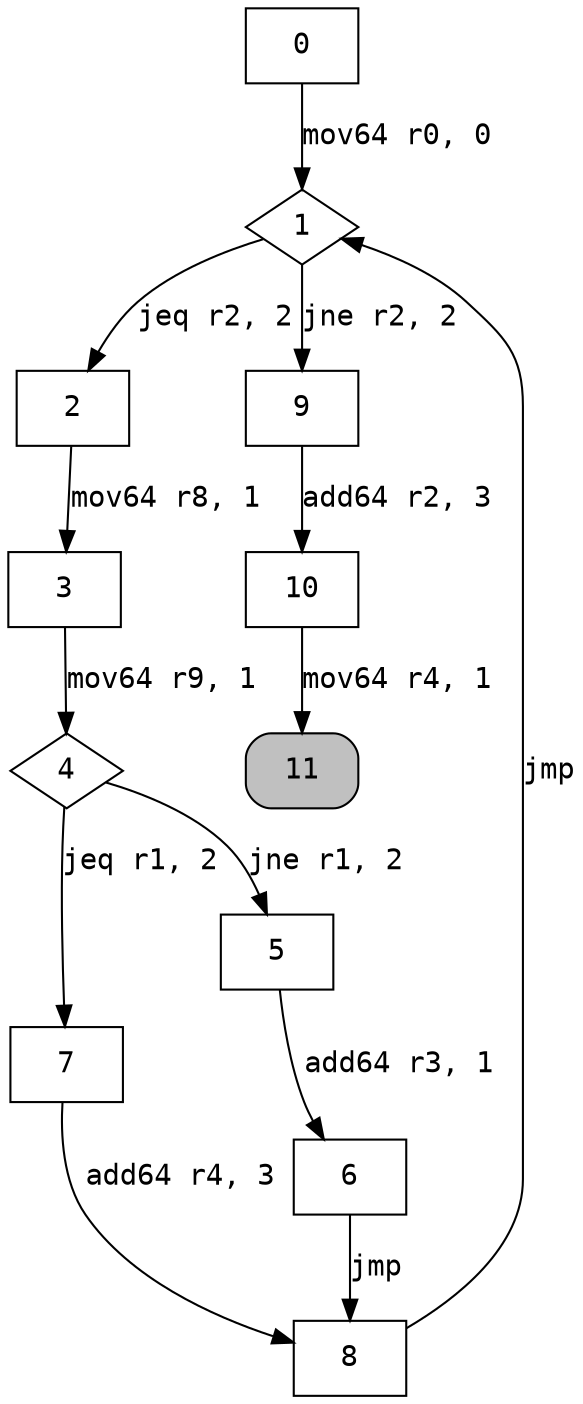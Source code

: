 digraph cfg { 
node [fontname="monospace"];
node [shape=box];
edge [fontname="monospace"];
  0 -> 1 [label="mov64 r0, 0"];
  1 -> 2 [label="jeq r2, 2"];
  1 -> 9 [label="jne r2, 2"];
  2 -> 3 [label="mov64 r8, 1"];
  3 -> 4 [label="mov64 r9, 1"];
  4 -> 7 [label="jeq r1, 2"];
  4 -> 5 [label="jne r1, 2"];
  5 -> 6 [label="add64 r3, 1"];
  6 -> 8 [label="jmp"];
  7 -> 8 [label="add64 r4, 3"];
  8 -> 1 [label="jmp"];
  9 -> 10 [label="add64 r2, 3"];
  10 -> 11 [label="mov64 r4, 1"];
1 [shape=diamond];
4 [shape=diamond];
11 [style="rounded,filled",fillcolor=grey];
}